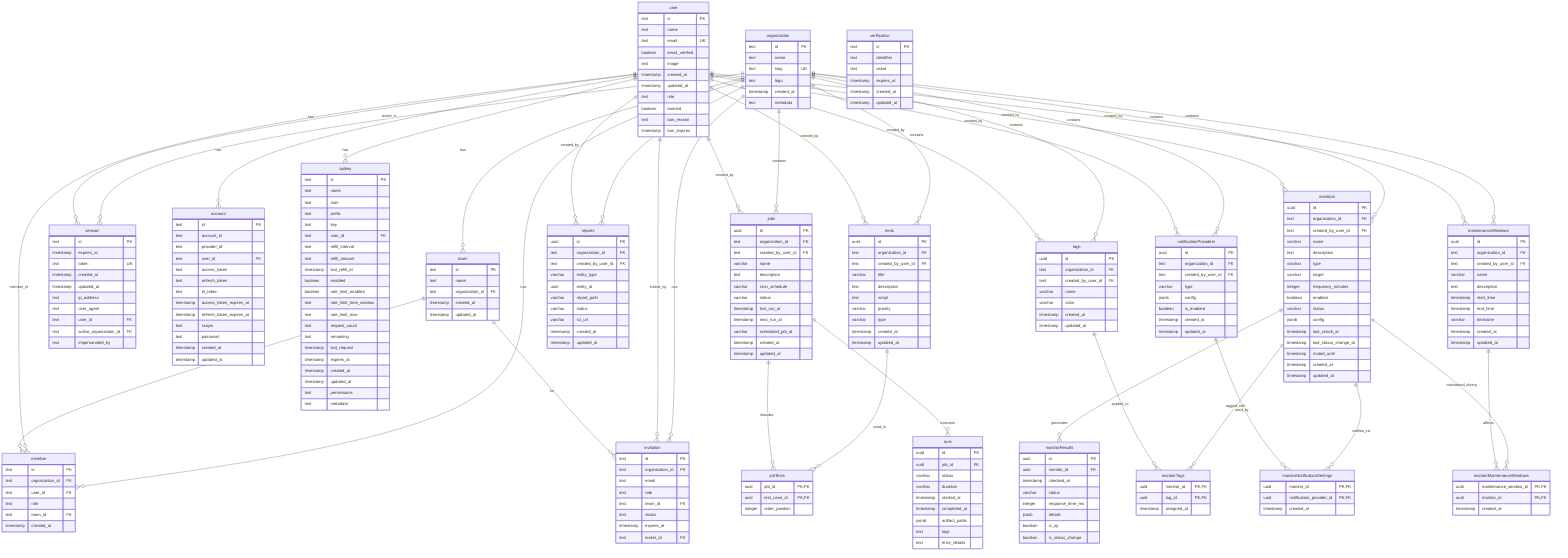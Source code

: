 erDiagram
    %% Auth Schema
    user {
        text id PK
        text name
        text email UK
        boolean email_verified
        text image
        timestamp created_at
        timestamp updated_at
        text role
        boolean banned
        text ban_reason
        timestamp ban_expires
    }
    
    organization {
        text id PK
        text name
        text slug UK
        text logo
        timestamp created_at
        text metadata
    }
    
    team {
        text id PK
        text name
        text organization_id FK
        timestamp created_at
        timestamp updated_at
    }
    
    member {
        text id PK
        text organization_id FK
        text user_id FK
        text role
        text team_id FK
        timestamp created_at
    }
    
    invitation {
        text id PK
        text organization_id FK
        text email
        text role
        text team_id FK
        text status
        timestamp expires_at
        text inviter_id FK
    }
    
    session {
        text id PK
        timestamp expires_at
        text token UK
        timestamp created_at
        timestamp updated_at
        text ip_address
        text user_agent
        text user_id FK
        text active_organization_id FK
        text impersonated_by
    }
    
    account {
        text id PK
        text account_id
        text provider_id
        text user_id FK
        text access_token
        text refresh_token
        text id_token
        timestamp access_token_expires_at
        timestamp refresh_token_expires_at
        text scope
        text password
        timestamp created_at
        timestamp updated_at
    }
    
    verification {
        text id PK
        text identifier
        text value
        timestamp expires_at
        timestamp created_at
        timestamp updated_at
    }
    
    apikey {
        text id PK
        text name
        text start
        text prefix
        text key
        text user_id FK
        text refill_interval
        text refill_amount
        timestamp last_refill_at
        boolean enabled
        boolean rate_limit_enabled
        text rate_limit_time_window
        text rate_limit_max
        text request_count
        text remaining
        timestamp last_request
        timestamp expires_at
        timestamp created_at
        timestamp updated_at
        text permissions
        text metadata
    }
    
    %% Main Application Schema
    tests {
        uuid id PK
        text organization_id FK
        text created_by_user_id FK
        varchar title
        text description
        text script
        varchar priority
        varchar type
        timestamp created_at
        timestamp updated_at
    }
    
    jobs {
        uuid id PK
        text organization_id FK
        text created_by_user_id FK
        varchar name
        text description
        varchar cron_schedule
        varchar status
        timestamp last_run_at
        timestamp next_run_at
        varchar scheduled_job_id
        timestamp created_at
        timestamp updated_at
    }
    
    jobTests {
        uuid job_id PK,FK
        uuid test_case_id PK,FK
        integer order_position
    }
    
    runs {
        uuid id PK
        uuid job_id FK
        varchar status
        varchar duration
        timestamp started_at
        timestamp completed_at
        jsonb artifact_paths
        text logs
        text error_details
    }
    
    reports {
        uuid id PK
        text organization_id FK
        text created_by_user_id FK
        varchar entity_type
        uuid entity_id
        varchar report_path
        varchar status
        varchar s3_url
        timestamp created_at
        timestamp updated_at
    }
    
    monitors {
        uuid id PK
        text organization_id FK
        text created_by_user_id FK
        varchar name
        text description
        varchar type
        varchar target
        integer frequency_minutes
        boolean enabled
        varchar status
        jsonb config
        timestamp last_check_at
        timestamp last_status_change_at
        timestamp muted_until
        timestamp created_at
        timestamp updated_at
    }
    
    monitorResults {
        uuid id PK
        uuid monitor_id FK
        timestamp checked_at
        varchar status
        integer response_time_ms
        jsonb details
        boolean is_up
        boolean is_status_change
    }
    
    tags {
        uuid id PK
        text organization_id FK
        text created_by_user_id FK
        varchar name
        varchar color
        timestamp created_at
        timestamp updated_at
    }
    
    monitorTags {
        uuid monitor_id PK,FK
        uuid tag_id PK,FK
        timestamp assigned_at
    }
    
    notificationProviders {
        uuid id PK
        text organization_id FK
        text created_by_user_id FK
        varchar type
        jsonb config
        boolean is_enabled
        timestamp created_at
        timestamp updated_at
    }
    
    monitorNotificationSettings {
        uuid monitor_id PK,FK
        uuid notification_provider_id PK,FK
        timestamp created_at
    }
    

    
    maintenanceWindows {
        uuid id PK
        text organization_id FK
        text created_by_user_id FK
        varchar name
        text description
        timestamp start_time
        timestamp end_time
        varchar timezone
        timestamp created_at
        timestamp updated_at
    }
    
    monitorMaintenanceWindows {
        uuid maintenance_window_id PK,FK
        uuid monitor_id PK,FK
        timestamp created_at
    }
    
    %% Relationships
    organization ||--o{ team : "has"
    organization ||--o{ member : "has"
    organization ||--o{ invitation : "has"
    organization ||--o{ session : "active_in"
    organization ||--o{ tests : "contains"
    organization ||--o{ jobs : "contains"
    organization ||--o{ reports : "contains"
    organization ||--o{ monitors : "contains"
    organization ||--o{ tags : "contains"
    organization ||--o{ notificationProviders : "contains"

    organization ||--o{ maintenanceWindows : "contains"
    
    user ||--o{ member : "member_of"
    user ||--o{ invitation : "invited_by"
    user ||--o{ session : "has"
    user ||--o{ account : "has"
    user ||--o{ apikey : "has"
    user ||--o{ tests : "created_by"
    user ||--o{ jobs : "created_by"
    user ||--o{ reports : "created_by"
    user ||--o{ monitors : "created_by"
    user ||--o{ tags : "created_by"
    user ||--o{ notificationProviders : "created_by"

    user ||--o{ maintenanceWindows : "created_by"
    
    team ||--o{ member : "has"
    team ||--o{ invitation : "for"
    
    tests ||--o{ jobTests : "used_in"
    jobs ||--o{ jobTests : "includes"
    jobs ||--o{ runs : "executes"
    
    monitors ||--o{ monitorResults : "generates"
    monitors ||--o{ monitorTags : "tagged_with"
    monitors ||--o{ monitorNotificationSettings : "notifies_via"

    monitors ||--o{ monitorMaintenanceWindows : "maintained_during"
    
    tags ||--o{ monitorTags : "applied_to"
    notificationProviders ||--o{ monitorNotificationSettings : "used_by"

    maintenanceWindows ||--o{ monitorMaintenanceWindows : "affects"